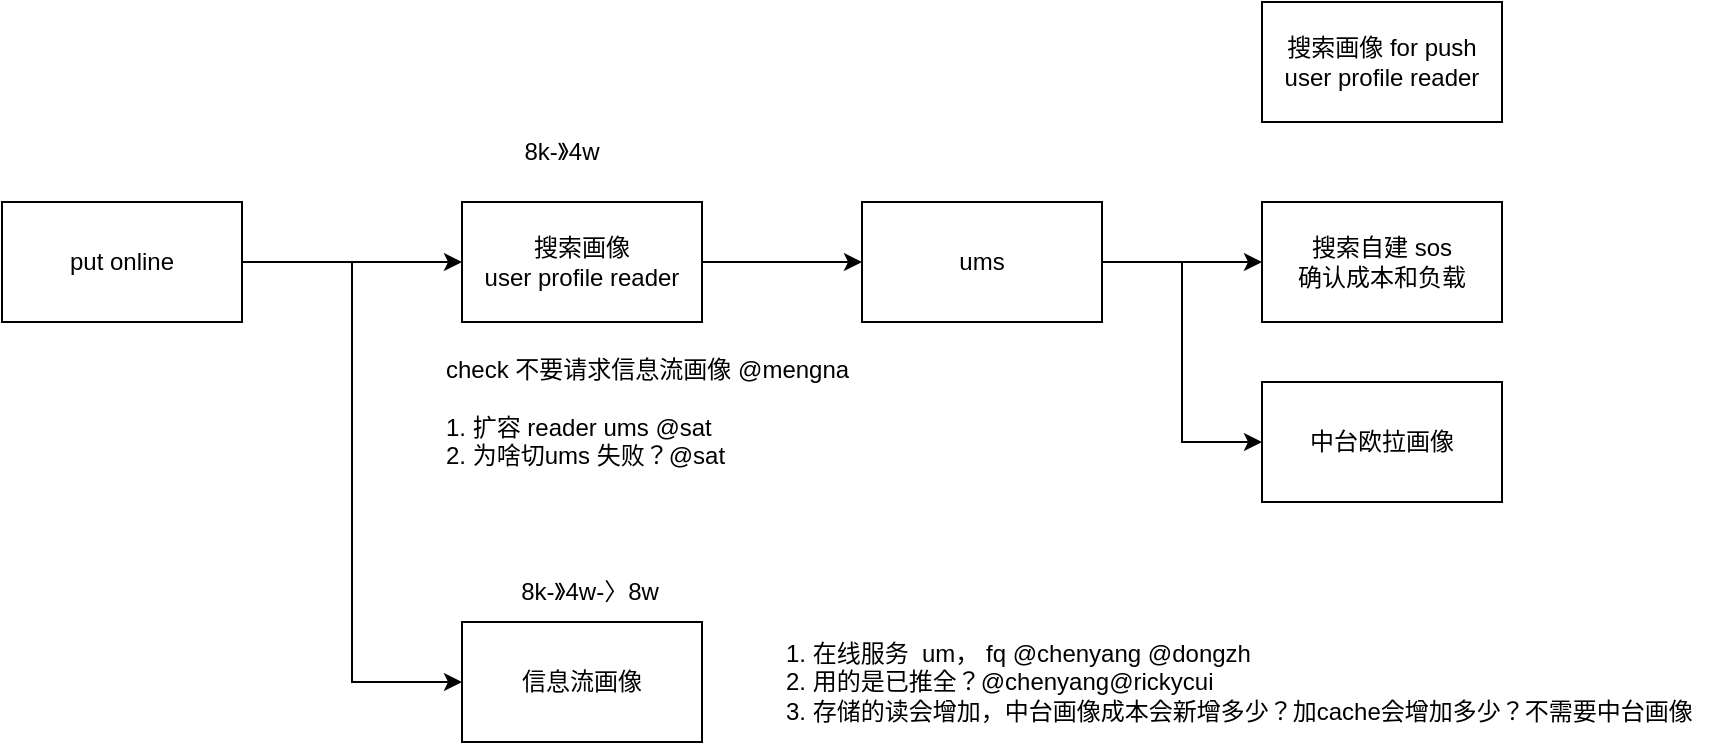 <mxfile version="26.0.2">
  <diagram name="第 1 页" id="U248yt8JKovHNuukocM4">
    <mxGraphModel dx="994" dy="587" grid="1" gridSize="10" guides="1" tooltips="1" connect="1" arrows="1" fold="1" page="1" pageScale="1" pageWidth="827" pageHeight="1169" math="0" shadow="0">
      <root>
        <mxCell id="0" />
        <mxCell id="1" parent="0" />
        <mxCell id="bnM7TaK5tYBboMlZSGVB-3" value="" style="edgeStyle=orthogonalEdgeStyle;rounded=0;orthogonalLoop=1;jettySize=auto;html=1;" edge="1" parent="1" source="bnM7TaK5tYBboMlZSGVB-1" target="bnM7TaK5tYBboMlZSGVB-2">
          <mxGeometry relative="1" as="geometry" />
        </mxCell>
        <mxCell id="bnM7TaK5tYBboMlZSGVB-17" style="edgeStyle=orthogonalEdgeStyle;rounded=0;orthogonalLoop=1;jettySize=auto;html=1;exitX=1;exitY=0.5;exitDx=0;exitDy=0;entryX=0;entryY=0.5;entryDx=0;entryDy=0;" edge="1" parent="1" source="bnM7TaK5tYBboMlZSGVB-1" target="bnM7TaK5tYBboMlZSGVB-14">
          <mxGeometry relative="1" as="geometry" />
        </mxCell>
        <mxCell id="bnM7TaK5tYBboMlZSGVB-1" value="put online" style="rounded=0;whiteSpace=wrap;html=1;" vertex="1" parent="1">
          <mxGeometry x="170" y="200" width="120" height="60" as="geometry" />
        </mxCell>
        <mxCell id="bnM7TaK5tYBboMlZSGVB-6" value="" style="edgeStyle=orthogonalEdgeStyle;rounded=0;orthogonalLoop=1;jettySize=auto;html=1;" edge="1" parent="1" source="bnM7TaK5tYBboMlZSGVB-2" target="bnM7TaK5tYBboMlZSGVB-5">
          <mxGeometry relative="1" as="geometry" />
        </mxCell>
        <mxCell id="bnM7TaK5tYBboMlZSGVB-2" value="搜索画像&lt;div&gt;user profile reader&lt;/div&gt;" style="rounded=0;whiteSpace=wrap;html=1;" vertex="1" parent="1">
          <mxGeometry x="400" y="200" width="120" height="60" as="geometry" />
        </mxCell>
        <mxCell id="bnM7TaK5tYBboMlZSGVB-4" value="8k-》4w" style="text;html=1;align=center;verticalAlign=middle;whiteSpace=wrap;rounded=0;" vertex="1" parent="1">
          <mxGeometry x="420" y="160" width="60" height="30" as="geometry" />
        </mxCell>
        <mxCell id="bnM7TaK5tYBboMlZSGVB-9" value="" style="edgeStyle=orthogonalEdgeStyle;rounded=0;orthogonalLoop=1;jettySize=auto;html=1;" edge="1" parent="1" source="bnM7TaK5tYBboMlZSGVB-5" target="bnM7TaK5tYBboMlZSGVB-8">
          <mxGeometry relative="1" as="geometry" />
        </mxCell>
        <mxCell id="bnM7TaK5tYBboMlZSGVB-13" style="edgeStyle=orthogonalEdgeStyle;rounded=0;orthogonalLoop=1;jettySize=auto;html=1;exitX=1;exitY=0.5;exitDx=0;exitDy=0;entryX=0;entryY=0.5;entryDx=0;entryDy=0;" edge="1" parent="1" source="bnM7TaK5tYBboMlZSGVB-5" target="bnM7TaK5tYBboMlZSGVB-12">
          <mxGeometry relative="1" as="geometry" />
        </mxCell>
        <mxCell id="bnM7TaK5tYBboMlZSGVB-5" value="ums" style="rounded=0;whiteSpace=wrap;html=1;" vertex="1" parent="1">
          <mxGeometry x="600" y="200" width="120" height="60" as="geometry" />
        </mxCell>
        <mxCell id="bnM7TaK5tYBboMlZSGVB-7" value="check 不要请求信息流画像 @mengna&lt;div&gt;&lt;br&gt;&lt;/div&gt;&lt;div&gt;1. 扩容 reader ums @sat&lt;/div&gt;&lt;div&gt;2. 为啥切ums 失败？@sat&lt;/div&gt;" style="text;html=1;align=left;verticalAlign=middle;whiteSpace=wrap;rounded=0;" vertex="1" parent="1">
          <mxGeometry x="390" y="290" width="236" height="30" as="geometry" />
        </mxCell>
        <mxCell id="bnM7TaK5tYBboMlZSGVB-8" value="搜索自建 sos&lt;div&gt;确认成本和负载&lt;/div&gt;" style="rounded=0;whiteSpace=wrap;html=1;" vertex="1" parent="1">
          <mxGeometry x="800" y="200" width="120" height="60" as="geometry" />
        </mxCell>
        <mxCell id="bnM7TaK5tYBboMlZSGVB-10" value="搜索画像 for push&lt;div&gt;user profile reader&lt;/div&gt;" style="rounded=0;whiteSpace=wrap;html=1;" vertex="1" parent="1">
          <mxGeometry x="800" y="100" width="120" height="60" as="geometry" />
        </mxCell>
        <mxCell id="bnM7TaK5tYBboMlZSGVB-12" value="中台欧拉画像" style="rounded=0;whiteSpace=wrap;html=1;" vertex="1" parent="1">
          <mxGeometry x="800" y="290" width="120" height="60" as="geometry" />
        </mxCell>
        <mxCell id="bnM7TaK5tYBboMlZSGVB-14" value="信息流画像" style="rounded=0;whiteSpace=wrap;html=1;" vertex="1" parent="1">
          <mxGeometry x="400" y="410" width="120" height="60" as="geometry" />
        </mxCell>
        <mxCell id="bnM7TaK5tYBboMlZSGVB-15" value="8k-》4w-〉8w" style="text;html=1;align=center;verticalAlign=middle;whiteSpace=wrap;rounded=0;" vertex="1" parent="1">
          <mxGeometry x="414" y="380" width="100" height="30" as="geometry" />
        </mxCell>
        <mxCell id="bnM7TaK5tYBboMlZSGVB-16" value="1. 在线服务&amp;nbsp; um， fq @chenyang @dongzh&lt;div&gt;2. 用的是已推全？@chenyang@rickycui&lt;/div&gt;&lt;div&gt;3. 存储的读会增加，中台画像成本会新增多少？加cache会增加多少？不需要中台画像&amp;nbsp;&lt;/div&gt;" style="text;html=1;align=left;verticalAlign=middle;whiteSpace=wrap;rounded=0;" vertex="1" parent="1">
          <mxGeometry x="560" y="405" width="470" height="70" as="geometry" />
        </mxCell>
      </root>
    </mxGraphModel>
  </diagram>
</mxfile>
